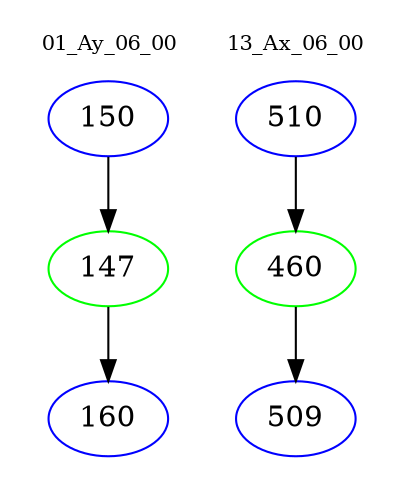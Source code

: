 digraph{
subgraph cluster_0 {
color = white
label = "01_Ay_06_00";
fontsize=10;
T0_150 [label="150", color="blue"]
T0_150 -> T0_147 [color="black"]
T0_147 [label="147", color="green"]
T0_147 -> T0_160 [color="black"]
T0_160 [label="160", color="blue"]
}
subgraph cluster_1 {
color = white
label = "13_Ax_06_00";
fontsize=10;
T1_510 [label="510", color="blue"]
T1_510 -> T1_460 [color="black"]
T1_460 [label="460", color="green"]
T1_460 -> T1_509 [color="black"]
T1_509 [label="509", color="blue"]
}
}
